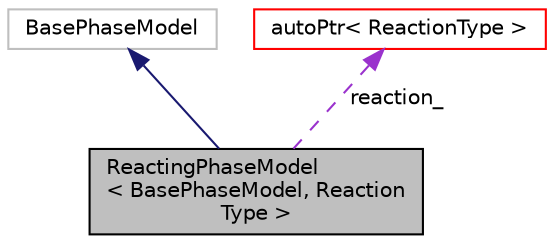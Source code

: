 digraph "ReactingPhaseModel&lt; BasePhaseModel, ReactionType &gt;"
{
  bgcolor="transparent";
  edge [fontname="Helvetica",fontsize="10",labelfontname="Helvetica",labelfontsize="10"];
  node [fontname="Helvetica",fontsize="10",shape=record];
  Node2 [label="ReactingPhaseModel\l\< BasePhaseModel, Reaction\lType \>",height=0.2,width=0.4,color="black", fillcolor="grey75", style="filled", fontcolor="black"];
  Node3 -> Node2 [dir="back",color="midnightblue",fontsize="10",style="solid",fontname="Helvetica"];
  Node3 [label="BasePhaseModel",height=0.2,width=0.4,color="grey75"];
  Node4 -> Node2 [dir="back",color="darkorchid3",fontsize="10",style="dashed",label=" reaction_" ,fontname="Helvetica"];
  Node4 [label="autoPtr\< ReactionType \>",height=0.2,width=0.4,color="red",URL="$a27073.html"];
}
